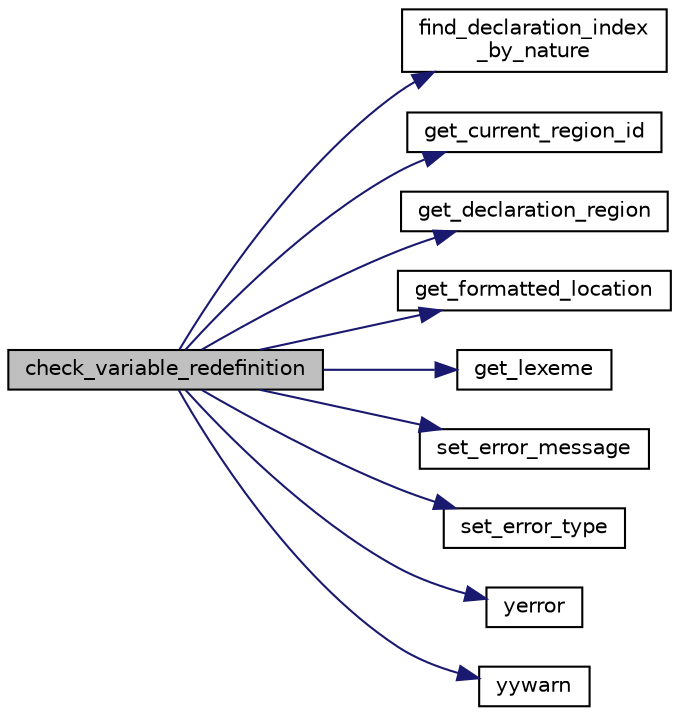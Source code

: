 digraph "check_variable_redefinition"
{
 // LATEX_PDF_SIZE
  edge [fontname="Helvetica",fontsize="10",labelfontname="Helvetica",labelfontsize="10"];
  node [fontname="Helvetica",fontsize="10",shape=record];
  rankdir="LR";
  Node1 [label="check_variable_redefinition",height=0.2,width=0.4,color="black", fillcolor="grey75", style="filled", fontcolor="black",tooltip="Checks if a variable has been redefined."];
  Node1 -> Node2 [color="midnightblue",fontsize="10",style="solid",fontname="Helvetica"];
  Node2 [label="find_declaration_index\l_by_nature",height=0.2,width=0.4,color="black", fillcolor="white", style="filled",URL="$dc/de9/declaration__table_8h.html#a8d20d657d482952631adde5763e985c8",tooltip="Finds the index of a declaration with the specified lexicographic index and nature...."];
  Node1 -> Node3 [color="midnightblue",fontsize="10",style="solid",fontname="Helvetica"];
  Node3 [label="get_current_region_id",height=0.2,width=0.4,color="black", fillcolor="white", style="filled",URL="$d8/d88/region__table_8c.html#a49272dbdea0b5157804dc85964e15469",tooltip="Gets the ID of the current region."];
  Node1 -> Node4 [color="midnightblue",fontsize="10",style="solid",fontname="Helvetica"];
  Node4 [label="get_declaration_region",height=0.2,width=0.4,color="black", fillcolor="white", style="filled",URL="$dd/d3e/declaration__table_8c.html#a3a2a92436534333020848016833c3abc",tooltip="Gets the region of a declaration."];
  Node1 -> Node5 [color="midnightblue",fontsize="10",style="solid",fontname="Helvetica"];
  Node5 [label="get_formatted_location",height=0.2,width=0.4,color="black", fillcolor="white", style="filled",URL="$d0/d15/errors_8c.html#a68d1ccae372534af850e06d48b45d638",tooltip="Returns a formatted string containing the current file, line, and column."];
  Node1 -> Node6 [color="midnightblue",fontsize="10",style="solid",fontname="Helvetica"];
  Node6 [label="get_lexeme",height=0.2,width=0.4,color="black", fillcolor="white", style="filled",URL="$d0/d92/lexeme__table_8c.html#ab176cfe8b410c1f87237ed115a0d8df4",tooltip="Retrieves the lexeme at the given index."];
  Node1 -> Node7 [color="midnightblue",fontsize="10",style="solid",fontname="Helvetica"];
  Node7 [label="set_error_message",height=0.2,width=0.4,color="black", fillcolor="white", style="filled",URL="$d0/d15/errors_8c.html#a4eba1d90a88e13e4b1beada48a1c2b9d",tooltip="Sets the error message of the provided Error struct."];
  Node1 -> Node8 [color="midnightblue",fontsize="10",style="solid",fontname="Helvetica"];
  Node8 [label="set_error_type",height=0.2,width=0.4,color="black", fillcolor="white", style="filled",URL="$d0/d15/errors_8c.html#aff32bbfac01af1967382165ffc1d5607",tooltip="Sets the error type of the provided Error struct."];
  Node1 -> Node9 [color="midnightblue",fontsize="10",style="solid",fontname="Helvetica"];
  Node9 [label="yerror",height=0.2,width=0.4,color="black", fillcolor="white", style="filled",URL="$d0/d15/errors_8c.html#a362b4d026b806baabf4d0654eea096a8",tooltip="Prints a formatted error message based on the provided Error struct and exits the program."];
  Node1 -> Node10 [color="midnightblue",fontsize="10",style="solid",fontname="Helvetica"];
  Node10 [label="yywarn",height=0.2,width=0.4,color="black", fillcolor="white", style="filled",URL="$d0/d15/errors_8c.html#acb2bca670a5423d964979952c64603e2",tooltip="Prints a formatted warning message based on the provided Error struct."];
}
